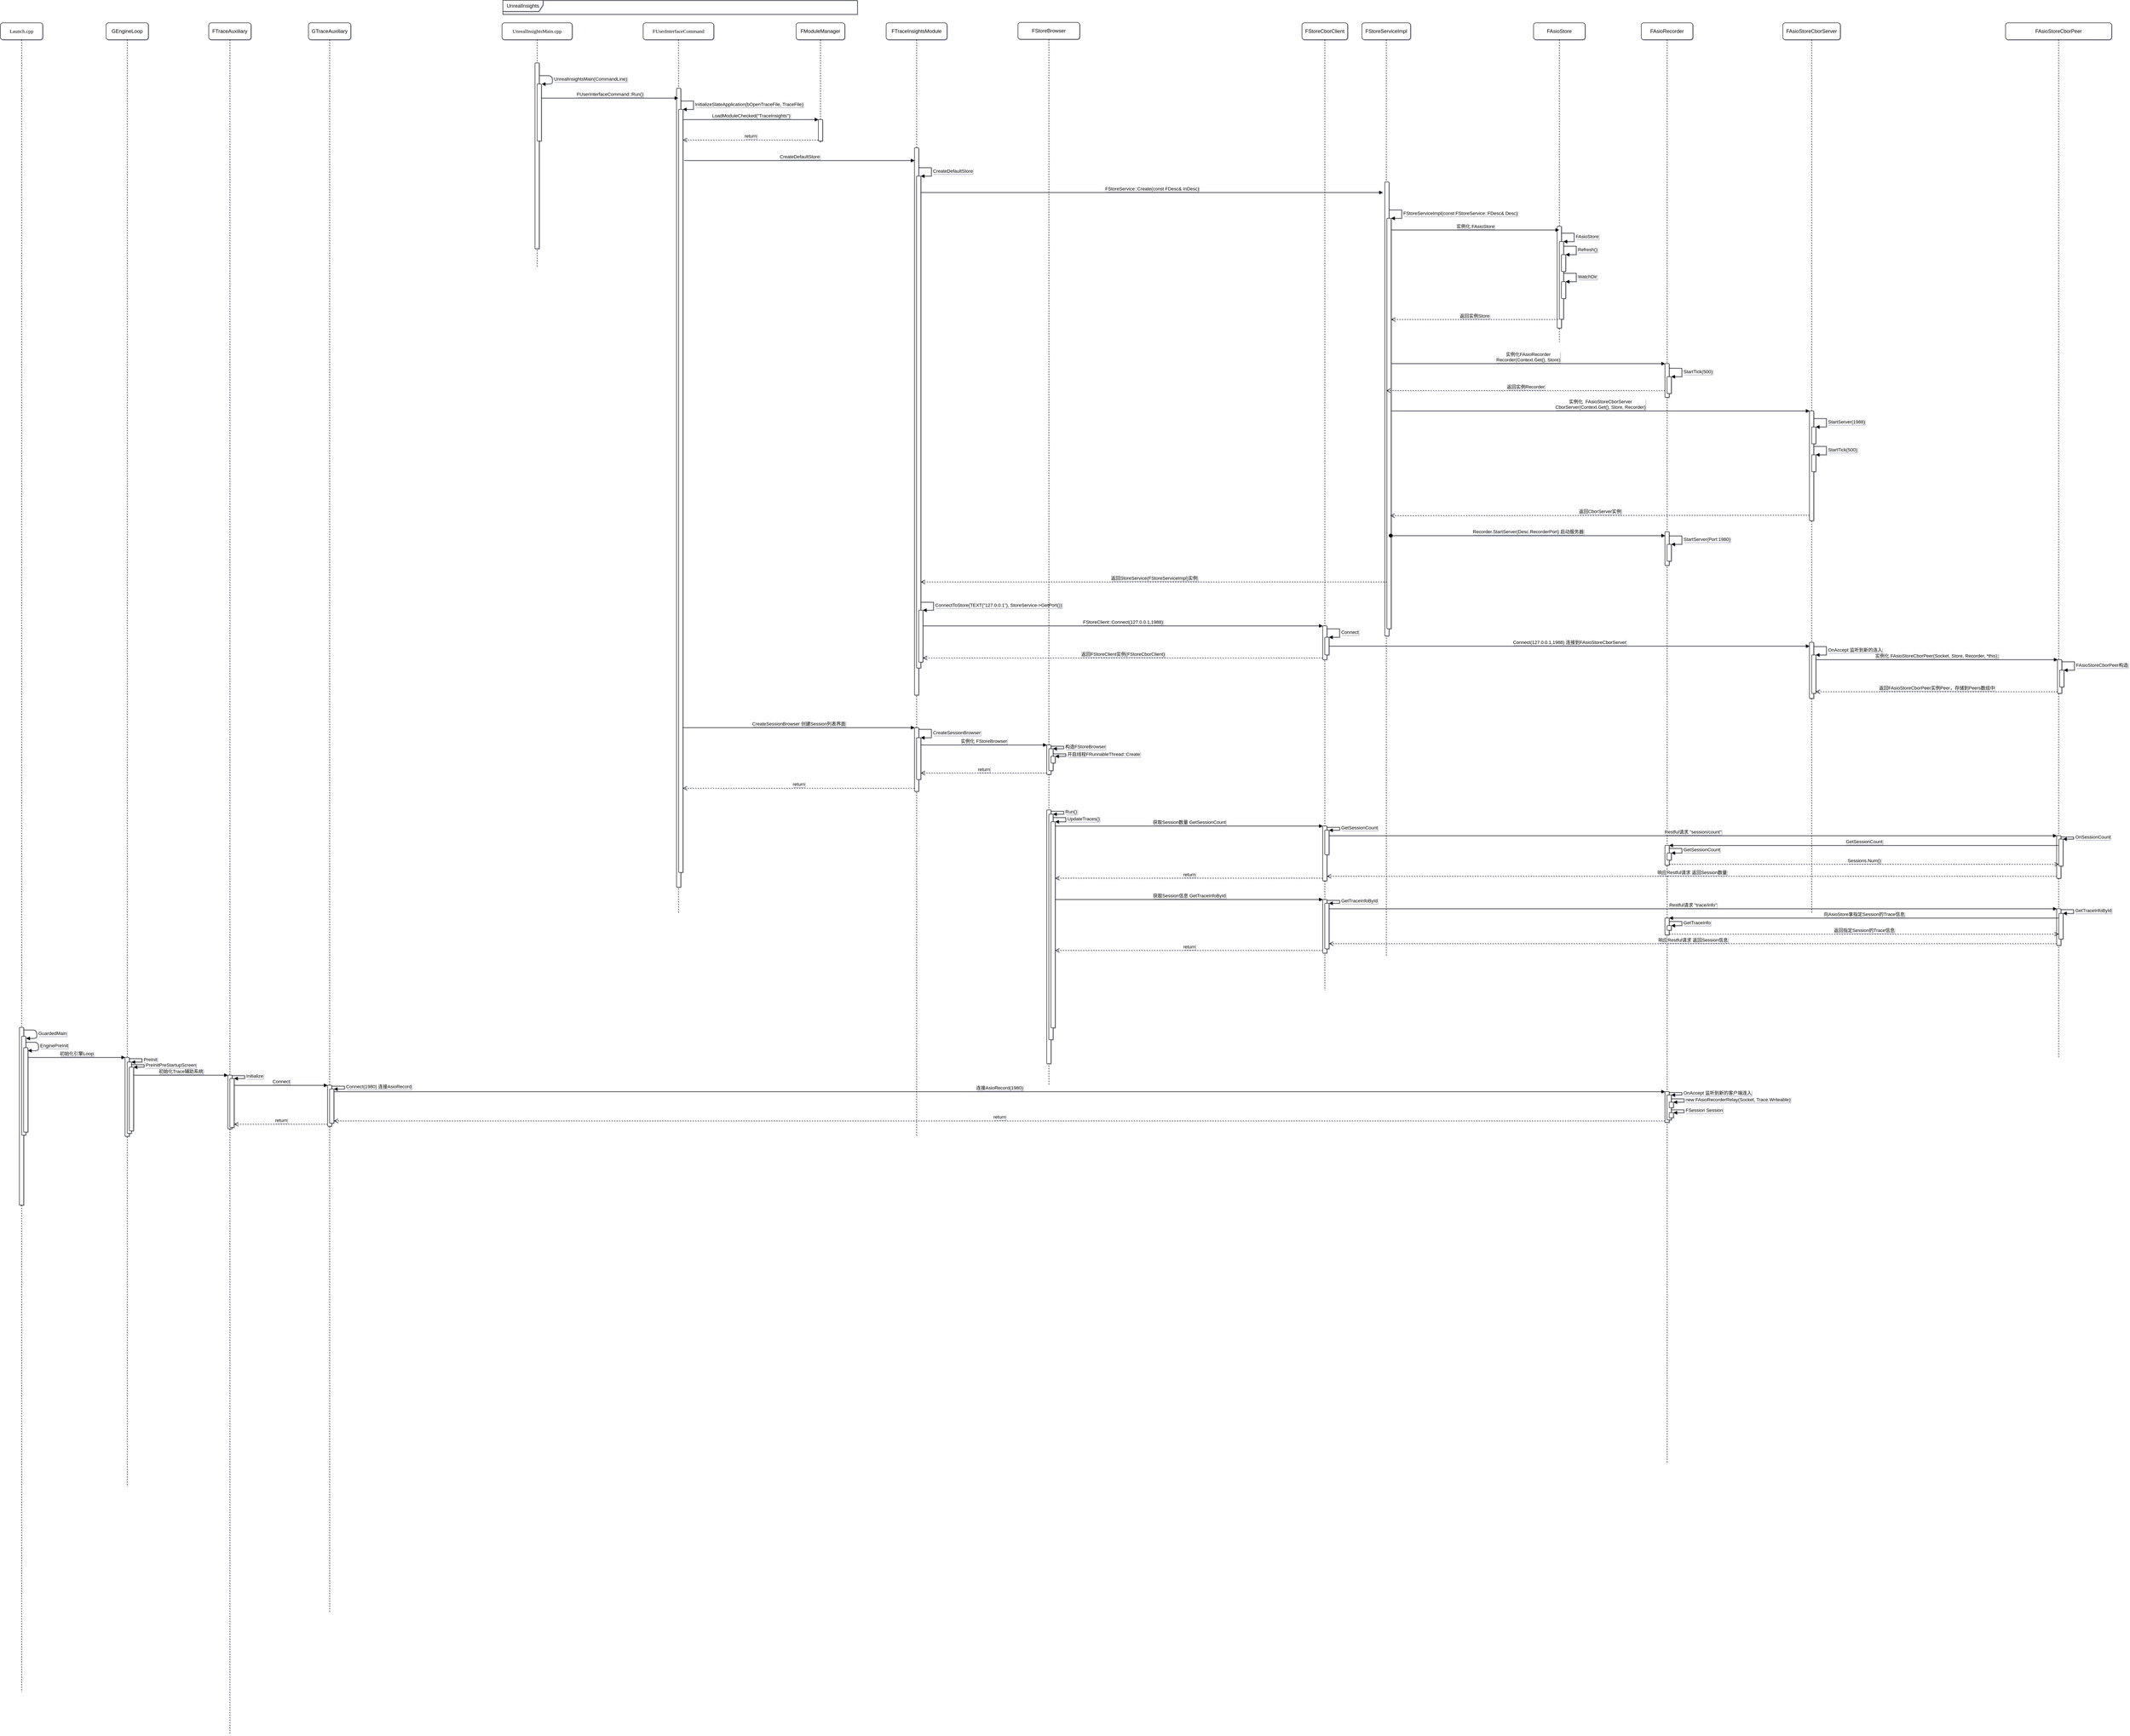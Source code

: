 <mxfile version="14.6.13" type="device"><diagram name="Page-1" id="13e1069c-82ec-6db2-03f1-153e76fe0fe0"><mxGraphModel dx="6367" dy="3783" grid="0" gridSize="10" guides="1" tooltips="1" connect="1" arrows="1" fold="1" page="0" pageScale="1" pageWidth="1100" pageHeight="850" background="#FFFFFF" math="0" shadow="1"><root><mxCell id="0"/><mxCell id="1" parent="0"/><mxCell id="AoDnYQmJpQYlI27t1Mp_-46" value="UnrealInsights" style="shape=umlFrame;whiteSpace=wrap;html=1;rounded=1;width=95;height=26;" parent="1" vertex="1"><mxGeometry x="1060" y="-476" width="839" height="33" as="geometry"/></mxCell><mxCell id="7baba1c4bc27f4b0-8" value="Launch.cpp" style="shape=umlLifeline;perimeter=lifelinePerimeter;whiteSpace=wrap;html=1;container=1;collapsible=0;recursiveResize=0;outlineConnect=0;shadow=0;comic=0;labelBackgroundColor=none;strokeWidth=1;fontFamily=Verdana;fontSize=12;align=center;rounded=1;" parent="1" vertex="1"><mxGeometry x="-129" y="-423" width="100" height="3953" as="geometry"/></mxCell><mxCell id="7baba1c4bc27f4b0-9" value="" style="html=1;points=[];perimeter=orthogonalPerimeter;shadow=0;comic=0;labelBackgroundColor=none;strokeWidth=1;fontFamily=Verdana;fontSize=12;align=center;rounded=1;" parent="7baba1c4bc27f4b0-8" vertex="1"><mxGeometry x="45" y="2379" width="10" height="421" as="geometry"/></mxCell><mxCell id="AoDnYQmJpQYlI27t1Mp_-5" value="" style="html=1;points=[];perimeter=orthogonalPerimeter;rounded=1;" parent="7baba1c4bc27f4b0-8" vertex="1"><mxGeometry x="50" y="2400" width="10" height="234" as="geometry"/></mxCell><mxCell id="AoDnYQmJpQYlI27t1Mp_-6" value="GuardedMain" style="edgeStyle=orthogonalEdgeStyle;html=1;align=left;spacingLeft=2;endArrow=block;entryX=1;entryY=0;" parent="7baba1c4bc27f4b0-8" edge="1"><mxGeometry relative="1" as="geometry"><mxPoint x="56" y="2385" as="sourcePoint"/><Array as="points"><mxPoint x="86" y="2385"/></Array><mxPoint x="61" y="2405" as="targetPoint"/></mxGeometry></mxCell><mxCell id="AoDnYQmJpQYlI27t1Mp_-16" value="EnginePreInit" style="edgeStyle=orthogonalEdgeStyle;html=1;align=left;spacingLeft=2;endArrow=block;entryX=1;entryY=0;" parent="7baba1c4bc27f4b0-8" edge="1"><mxGeometry relative="1" as="geometry"><mxPoint x="60" y="2414" as="sourcePoint"/><Array as="points"><mxPoint x="90" y="2414"/></Array><mxPoint x="65" y="2434" as="targetPoint"/></mxGeometry></mxCell><mxCell id="AoDnYQmJpQYlI27t1Mp_-17" value="" style="html=1;points=[];perimeter=orthogonalPerimeter;rounded=1;" parent="7baba1c4bc27f4b0-8" vertex="1"><mxGeometry x="55" y="2427" width="10" height="200" as="geometry"/></mxCell><mxCell id="AoDnYQmJpQYlI27t1Mp_-29" value="FUserInterfaceCommand" style="shape=umlLifeline;perimeter=lifelinePerimeter;whiteSpace=wrap;html=1;container=1;collapsible=0;recursiveResize=0;outlineConnect=0;shadow=0;comic=0;labelBackgroundColor=none;strokeWidth=1;fontFamily=Verdana;fontSize=12;align=center;rounded=1;" parent="1" vertex="1"><mxGeometry x="1392" y="-423" width="167" height="2110" as="geometry"/></mxCell><mxCell id="AoDnYQmJpQYlI27t1Mp_-30" value="" style="html=1;points=[];perimeter=orthogonalPerimeter;shadow=0;comic=0;labelBackgroundColor=none;strokeWidth=1;fontFamily=Verdana;fontSize=12;align=center;rounded=1;" parent="AoDnYQmJpQYlI27t1Mp_-29" vertex="1"><mxGeometry x="79" y="155" width="10" height="1892" as="geometry"/></mxCell><mxCell id="AoDnYQmJpQYlI27t1Mp_-56" value="" style="html=1;points=[];perimeter=orthogonalPerimeter;rounded=1;" parent="AoDnYQmJpQYlI27t1Mp_-29" vertex="1"><mxGeometry x="84" y="205" width="10" height="1807" as="geometry"/></mxCell><mxCell id="AoDnYQmJpQYlI27t1Mp_-57" value="InitializeSlateApplication(bOpenTraceFile, TraceFile)" style="edgeStyle=orthogonalEdgeStyle;html=1;align=left;spacingLeft=2;endArrow=block;rounded=0;entryX=1;entryY=0;" parent="AoDnYQmJpQYlI27t1Mp_-29" target="AoDnYQmJpQYlI27t1Mp_-56" edge="1"><mxGeometry relative="1" as="geometry"><mxPoint x="89" y="185" as="sourcePoint"/><Array as="points"><mxPoint x="119" y="185"/></Array></mxGeometry></mxCell><mxCell id="AoDnYQmJpQYlI27t1Mp_-36" value="UnrealInsightsMain.cpp" style="shape=umlLifeline;perimeter=lifelinePerimeter;whiteSpace=wrap;html=1;container=1;collapsible=0;recursiveResize=0;outlineConnect=0;shadow=0;comic=0;labelBackgroundColor=none;strokeWidth=1;fontFamily=Verdana;fontSize=12;align=center;rounded=1;" parent="1" vertex="1"><mxGeometry x="1058" y="-423" width="166" height="580" as="geometry"/></mxCell><mxCell id="AoDnYQmJpQYlI27t1Mp_-37" value="" style="html=1;points=[];perimeter=orthogonalPerimeter;shadow=0;comic=0;labelBackgroundColor=none;strokeWidth=1;fontFamily=Verdana;fontSize=12;align=center;rounded=1;" parent="AoDnYQmJpQYlI27t1Mp_-36" vertex="1"><mxGeometry x="78" y="95" width="10" height="440" as="geometry"/></mxCell><mxCell id="AoDnYQmJpQYlI27t1Mp_-38" value="" style="html=1;points=[];perimeter=orthogonalPerimeter;rounded=1;" parent="AoDnYQmJpQYlI27t1Mp_-36" vertex="1"><mxGeometry x="83" y="145" width="10" height="135" as="geometry"/></mxCell><mxCell id="AoDnYQmJpQYlI27t1Mp_-39" value="UnrealInsightsMain(CommandLine)" style="edgeStyle=orthogonalEdgeStyle;html=1;align=left;spacingLeft=2;endArrow=block;entryX=1;entryY=0;" parent="AoDnYQmJpQYlI27t1Mp_-36" edge="1"><mxGeometry relative="1" as="geometry"><mxPoint x="89" y="125" as="sourcePoint"/><Array as="points"><mxPoint x="119" y="125"/></Array><mxPoint x="94" y="145" as="targetPoint"/></mxGeometry></mxCell><mxCell id="AoDnYQmJpQYlI27t1Mp_-47" value="FUserInterfaceCommand::Run()" style="html=1;verticalAlign=bottom;endArrow=block;exitX=0.933;exitY=0.246;exitDx=0;exitDy=0;exitPerimeter=0;" parent="1" source="AoDnYQmJpQYlI27t1Mp_-38" target="AoDnYQmJpQYlI27t1Mp_-29" edge="1"><mxGeometry width="80" relative="1" as="geometry"><mxPoint x="1165" y="-244" as="sourcePoint"/><mxPoint x="1421" y="-228" as="targetPoint"/></mxGeometry></mxCell><mxCell id="AoDnYQmJpQYlI27t1Mp_-50" value="FModuleManager" style="shape=umlLifeline;perimeter=lifelinePerimeter;whiteSpace=wrap;html=1;container=1;collapsible=0;recursiveResize=0;outlineConnect=0;rounded=1;" parent="1" vertex="1"><mxGeometry x="1754" y="-423" width="115" height="286" as="geometry"/></mxCell><mxCell id="AoDnYQmJpQYlI27t1Mp_-53" value="" style="html=1;points=[];perimeter=orthogonalPerimeter;rounded=1;" parent="AoDnYQmJpQYlI27t1Mp_-50" vertex="1"><mxGeometry x="52.5" y="229" width="10" height="51" as="geometry"/></mxCell><mxCell id="AoDnYQmJpQYlI27t1Mp_-54" value="LoadModuleChecked(&quot;TraceInsights&quot;)" style="html=1;verticalAlign=bottom;endArrow=block;entryX=0;entryY=0;" parent="1" target="AoDnYQmJpQYlI27t1Mp_-53" edge="1"><mxGeometry relative="1" as="geometry"><mxPoint x="1486" y="-194" as="sourcePoint"/></mxGeometry></mxCell><mxCell id="AoDnYQmJpQYlI27t1Mp_-55" value="return" style="html=1;verticalAlign=bottom;endArrow=open;dashed=1;endSize=8;exitX=0;exitY=0.95;" parent="1" source="AoDnYQmJpQYlI27t1Mp_-53" target="AoDnYQmJpQYlI27t1Mp_-56" edge="1"><mxGeometry relative="1" as="geometry"><mxPoint x="1565" y="-123" as="targetPoint"/></mxGeometry></mxCell><mxCell id="AoDnYQmJpQYlI27t1Mp_-58" value="FTraceInsightsModule" style="shape=umlLifeline;perimeter=lifelinePerimeter;whiteSpace=wrap;html=1;container=1;collapsible=0;recursiveResize=0;outlineConnect=0;rounded=1;" parent="1" vertex="1"><mxGeometry x="1967" y="-423" width="144" height="2637" as="geometry"/></mxCell><mxCell id="AoDnYQmJpQYlI27t1Mp_-59" value="" style="html=1;points=[];perimeter=orthogonalPerimeter;rounded=1;" parent="AoDnYQmJpQYlI27t1Mp_-58" vertex="1"><mxGeometry x="67" y="296" width="10" height="1296" as="geometry"/></mxCell><mxCell id="AoDnYQmJpQYlI27t1Mp_-61" value="" style="html=1;points=[];perimeter=orthogonalPerimeter;rounded=1;" parent="AoDnYQmJpQYlI27t1Mp_-58" vertex="1"><mxGeometry x="72" y="363" width="10" height="1165" as="geometry"/></mxCell><mxCell id="AoDnYQmJpQYlI27t1Mp_-62" value="CreateDefaultStore" style="edgeStyle=orthogonalEdgeStyle;html=1;align=left;spacingLeft=2;endArrow=block;rounded=0;entryX=1;entryY=0;" parent="AoDnYQmJpQYlI27t1Mp_-58" target="AoDnYQmJpQYlI27t1Mp_-61" edge="1"><mxGeometry relative="1" as="geometry"><mxPoint x="77" y="343" as="sourcePoint"/><Array as="points"><mxPoint x="107" y="343"/></Array></mxGeometry></mxCell><mxCell id="AoDnYQmJpQYlI27t1Mp_-101" value="" style="html=1;points=[];perimeter=orthogonalPerimeter;rounded=1;" parent="AoDnYQmJpQYlI27t1Mp_-58" vertex="1"><mxGeometry x="77" y="1391" width="10" height="123" as="geometry"/></mxCell><mxCell id="AoDnYQmJpQYlI27t1Mp_-102" value="ConnectToStore(TEXT(&quot;127.0.0.1&quot;), StoreService-&amp;gt;GetPort())" style="edgeStyle=orthogonalEdgeStyle;html=1;align=left;spacingLeft=2;endArrow=block;rounded=0;entryX=1;entryY=0;" parent="AoDnYQmJpQYlI27t1Mp_-58" target="AoDnYQmJpQYlI27t1Mp_-101" edge="1"><mxGeometry relative="1" as="geometry"><mxPoint x="82" y="1372" as="sourcePoint"/><Array as="points"><mxPoint x="112" y="1372"/></Array></mxGeometry></mxCell><mxCell id="AoDnYQmJpQYlI27t1Mp_-121" value="" style="html=1;points=[];perimeter=orthogonalPerimeter;rounded=1;" parent="AoDnYQmJpQYlI27t1Mp_-58" vertex="1"><mxGeometry x="67" y="1669" width="10" height="151" as="geometry"/></mxCell><mxCell id="AoDnYQmJpQYlI27t1Mp_-126" value="" style="html=1;points=[];perimeter=orthogonalPerimeter;rounded=1;" parent="AoDnYQmJpQYlI27t1Mp_-58" vertex="1"><mxGeometry x="72" y="1693" width="10" height="99" as="geometry"/></mxCell><mxCell id="AoDnYQmJpQYlI27t1Mp_-127" value="CreateSessionBrowser" style="edgeStyle=orthogonalEdgeStyle;html=1;align=left;spacingLeft=2;endArrow=block;rounded=0;entryX=1;entryY=0;" parent="AoDnYQmJpQYlI27t1Mp_-58" target="AoDnYQmJpQYlI27t1Mp_-126" edge="1"><mxGeometry relative="1" as="geometry"><mxPoint x="77" y="1673" as="sourcePoint"/><Array as="points"><mxPoint x="107" y="1673"/></Array></mxGeometry></mxCell><mxCell id="AoDnYQmJpQYlI27t1Mp_-60" value="CreateDefaultStore" style="html=1;verticalAlign=bottom;endArrow=block;" parent="1" target="AoDnYQmJpQYlI27t1Mp_-59" edge="1"><mxGeometry width="80" relative="1" as="geometry"><mxPoint x="1489" y="-97" as="sourcePoint"/><mxPoint x="2023" y="-96" as="targetPoint"/></mxGeometry></mxCell><mxCell id="AoDnYQmJpQYlI27t1Mp_-63" value="FStoreServiceImpl" style="shape=umlLifeline;perimeter=lifelinePerimeter;whiteSpace=wrap;html=1;container=1;collapsible=0;recursiveResize=0;outlineConnect=0;rounded=1;" parent="1" vertex="1"><mxGeometry x="3093" y="-423" width="115" height="2209" as="geometry"/></mxCell><mxCell id="AoDnYQmJpQYlI27t1Mp_-64" value="" style="html=1;points=[];perimeter=orthogonalPerimeter;rounded=1;" parent="AoDnYQmJpQYlI27t1Mp_-63" vertex="1"><mxGeometry x="54" y="377" width="10" height="1075" as="geometry"/></mxCell><mxCell id="AoDnYQmJpQYlI27t1Mp_-65" value="" style="html=1;points=[];perimeter=orthogonalPerimeter;rounded=1;" parent="AoDnYQmJpQYlI27t1Mp_-63" vertex="1"><mxGeometry x="59" y="463" width="10" height="972" as="geometry"/></mxCell><mxCell id="AoDnYQmJpQYlI27t1Mp_-66" value="FStoreServiceImpl(const FStoreService::FDesc&amp;amp; Desc)" style="edgeStyle=orthogonalEdgeStyle;html=1;align=left;spacingLeft=2;endArrow=block;rounded=0;entryX=1;entryY=0;" parent="AoDnYQmJpQYlI27t1Mp_-63" target="AoDnYQmJpQYlI27t1Mp_-65" edge="1"><mxGeometry relative="1" as="geometry"><mxPoint x="64" y="443" as="sourcePoint"/><Array as="points"><mxPoint x="94" y="443"/></Array></mxGeometry></mxCell><mxCell id="AoDnYQmJpQYlI27t1Mp_-67" value="FAsioStore" style="shape=umlLifeline;perimeter=lifelinePerimeter;whiteSpace=wrap;html=1;container=1;collapsible=0;recursiveResize=0;outlineConnect=0;rounded=1;" parent="1" vertex="1"><mxGeometry x="3499" y="-423" width="122" height="756" as="geometry"/></mxCell><mxCell id="AoDnYQmJpQYlI27t1Mp_-71" value="" style="html=1;points=[];perimeter=orthogonalPerimeter;rounded=1;" parent="AoDnYQmJpQYlI27t1Mp_-67" vertex="1"><mxGeometry x="56" y="482" width="10" height="241" as="geometry"/></mxCell><mxCell id="AoDnYQmJpQYlI27t1Mp_-73" value="" style="html=1;points=[];perimeter=orthogonalPerimeter;rounded=1;" parent="AoDnYQmJpQYlI27t1Mp_-67" vertex="1"><mxGeometry x="61" y="518" width="10" height="184" as="geometry"/></mxCell><mxCell id="AoDnYQmJpQYlI27t1Mp_-74" value="FAsioStore" style="edgeStyle=orthogonalEdgeStyle;html=1;align=left;spacingLeft=2;endArrow=block;rounded=0;entryX=1;entryY=0;" parent="AoDnYQmJpQYlI27t1Mp_-67" target="AoDnYQmJpQYlI27t1Mp_-73" edge="1"><mxGeometry relative="1" as="geometry"><mxPoint x="66" y="498" as="sourcePoint"/><Array as="points"><mxPoint x="96" y="498"/></Array></mxGeometry></mxCell><mxCell id="AoDnYQmJpQYlI27t1Mp_-75" value="" style="html=1;points=[];perimeter=orthogonalPerimeter;rounded=1;" parent="AoDnYQmJpQYlI27t1Mp_-67" vertex="1"><mxGeometry x="66" y="613" width="10" height="40" as="geometry"/></mxCell><mxCell id="AoDnYQmJpQYlI27t1Mp_-76" value="WatchDir" style="edgeStyle=orthogonalEdgeStyle;html=1;align=left;spacingLeft=2;endArrow=block;rounded=0;entryX=1;entryY=0;" parent="AoDnYQmJpQYlI27t1Mp_-67" target="AoDnYQmJpQYlI27t1Mp_-75" edge="1"><mxGeometry relative="1" as="geometry"><mxPoint x="71" y="593" as="sourcePoint"/><Array as="points"><mxPoint x="101" y="593"/></Array></mxGeometry></mxCell><mxCell id="AoDnYQmJpQYlI27t1Mp_-77" value="" style="html=1;points=[];perimeter=orthogonalPerimeter;rounded=1;" parent="AoDnYQmJpQYlI27t1Mp_-67" vertex="1"><mxGeometry x="66" y="549" width="10" height="40" as="geometry"/></mxCell><mxCell id="AoDnYQmJpQYlI27t1Mp_-78" value="Refresh()" style="edgeStyle=orthogonalEdgeStyle;html=1;align=left;spacingLeft=2;endArrow=block;rounded=0;entryX=1;entryY=0;" parent="AoDnYQmJpQYlI27t1Mp_-67" target="AoDnYQmJpQYlI27t1Mp_-77" edge="1"><mxGeometry relative="1" as="geometry"><mxPoint x="71" y="529" as="sourcePoint"/><Array as="points"><mxPoint x="101" y="529"/></Array></mxGeometry></mxCell><mxCell id="AoDnYQmJpQYlI27t1Mp_-68" value="FStoreService::Create(const FDesc&amp;amp; InDesc)" style="html=1;verticalAlign=bottom;endArrow=block;entryX=-0.471;entryY=0.023;entryDx=0;entryDy=0;entryPerimeter=0;movable=0;resizable=0;rotatable=0;deletable=0;editable=0;connectable=0;" parent="1" source="AoDnYQmJpQYlI27t1Mp_-61" target="AoDnYQmJpQYlI27t1Mp_-64" edge="1"><mxGeometry width="80" relative="1" as="geometry"><mxPoint x="2088" y="-17" as="sourcePoint"/><mxPoint x="2345" y="-11" as="targetPoint"/></mxGeometry></mxCell><mxCell id="AoDnYQmJpQYlI27t1Mp_-69" value="FAsioRecorder" style="shape=umlLifeline;perimeter=lifelinePerimeter;whiteSpace=wrap;html=1;container=1;collapsible=0;recursiveResize=0;outlineConnect=0;rounded=1;" parent="1" vertex="1"><mxGeometry x="3754" y="-423" width="122" height="3411" as="geometry"/></mxCell><mxCell id="AoDnYQmJpQYlI27t1Mp_-82" value="" style="html=1;points=[];perimeter=orthogonalPerimeter;rounded=1;" parent="AoDnYQmJpQYlI27t1Mp_-69" vertex="1"><mxGeometry x="56" y="807" width="10" height="80" as="geometry"/></mxCell><mxCell id="AoDnYQmJpQYlI27t1Mp_-85" value="" style="html=1;points=[];perimeter=orthogonalPerimeter;rounded=1;" parent="AoDnYQmJpQYlI27t1Mp_-69" vertex="1"><mxGeometry x="61" y="838" width="10" height="40" as="geometry"/></mxCell><mxCell id="AoDnYQmJpQYlI27t1Mp_-86" value="StartTick(500)" style="edgeStyle=orthogonalEdgeStyle;html=1;align=left;spacingLeft=2;endArrow=block;rounded=0;entryX=1;entryY=0;" parent="AoDnYQmJpQYlI27t1Mp_-69" target="AoDnYQmJpQYlI27t1Mp_-85" edge="1"><mxGeometry relative="1" as="geometry"><mxPoint x="66" y="818" as="sourcePoint"/><Array as="points"><mxPoint x="96" y="818"/></Array></mxGeometry></mxCell><mxCell id="AoDnYQmJpQYlI27t1Mp_-96" value="" style="html=1;points=[];perimeter=orthogonalPerimeter;rounded=1;" parent="AoDnYQmJpQYlI27t1Mp_-69" vertex="1"><mxGeometry x="56" y="1205" width="10" height="80" as="geometry"/></mxCell><mxCell id="AoDnYQmJpQYlI27t1Mp_-98" value="" style="html=1;points=[];perimeter=orthogonalPerimeter;rounded=1;" parent="AoDnYQmJpQYlI27t1Mp_-69" vertex="1"><mxGeometry x="61" y="1235" width="10" height="40" as="geometry"/></mxCell><mxCell id="AoDnYQmJpQYlI27t1Mp_-99" value="StartServer(Port:1980)" style="edgeStyle=orthogonalEdgeStyle;html=1;align=left;spacingLeft=2;endArrow=block;rounded=0;entryX=1;entryY=0;" parent="AoDnYQmJpQYlI27t1Mp_-69" target="AoDnYQmJpQYlI27t1Mp_-98" edge="1"><mxGeometry relative="1" as="geometry"><mxPoint x="66" y="1215" as="sourcePoint"/><Array as="points"><mxPoint x="96" y="1215"/></Array></mxGeometry></mxCell><mxCell id="AoDnYQmJpQYlI27t1Mp_-154" value="" style="html=1;points=[];perimeter=orthogonalPerimeter;rounded=1;" parent="AoDnYQmJpQYlI27t1Mp_-69" vertex="1"><mxGeometry x="56" y="1948" width="10" height="47" as="geometry"/></mxCell><mxCell id="AoDnYQmJpQYlI27t1Mp_-157" value="" style="html=1;points=[];perimeter=orthogonalPerimeter;rounded=1;" parent="AoDnYQmJpQYlI27t1Mp_-69" vertex="1"><mxGeometry x="61" y="1966" width="10" height="17" as="geometry"/></mxCell><mxCell id="AoDnYQmJpQYlI27t1Mp_-158" value="GetSessionCount" style="edgeStyle=orthogonalEdgeStyle;html=1;align=left;spacingLeft=2;endArrow=block;rounded=0;entryX=1;entryY=0;" parent="AoDnYQmJpQYlI27t1Mp_-69" target="AoDnYQmJpQYlI27t1Mp_-157" edge="1"><mxGeometry relative="1" as="geometry"><mxPoint x="66" y="1955" as="sourcePoint"/><Array as="points"><mxPoint x="96" y="1955"/></Array></mxGeometry></mxCell><mxCell id="AoDnYQmJpQYlI27t1Mp_-167" value="" style="html=1;points=[];perimeter=orthogonalPerimeter;rounded=1;" parent="AoDnYQmJpQYlI27t1Mp_-69" vertex="1"><mxGeometry x="56" y="2120" width="10" height="40" as="geometry"/></mxCell><mxCell id="AoDnYQmJpQYlI27t1Mp_-170" value="" style="html=1;points=[];perimeter=orthogonalPerimeter;rounded=1;" parent="AoDnYQmJpQYlI27t1Mp_-69" vertex="1"><mxGeometry x="61" y="2138" width="10" height="11" as="geometry"/></mxCell><mxCell id="AoDnYQmJpQYlI27t1Mp_-171" value="GetTraceInfo" style="edgeStyle=orthogonalEdgeStyle;html=1;align=left;spacingLeft=2;endArrow=block;rounded=0;entryX=1;entryY=0;" parent="AoDnYQmJpQYlI27t1Mp_-69" target="AoDnYQmJpQYlI27t1Mp_-170" edge="1"><mxGeometry relative="1" as="geometry"><mxPoint x="66" y="2128" as="sourcePoint"/><Array as="points"><mxPoint x="96" y="2128"/></Array></mxGeometry></mxCell><mxCell id="dmL9JDVOnLpXmdo2ofIr-4" value="" style="html=1;points=[];perimeter=orthogonalPerimeter;" vertex="1" parent="AoDnYQmJpQYlI27t1Mp_-69"><mxGeometry x="56" y="2531" width="10" height="73" as="geometry"/></mxCell><mxCell id="dmL9JDVOnLpXmdo2ofIr-7" value="" style="html=1;points=[];perimeter=orthogonalPerimeter;" vertex="1" parent="AoDnYQmJpQYlI27t1Mp_-69"><mxGeometry x="61" y="2539" width="10" height="59" as="geometry"/></mxCell><mxCell id="dmL9JDVOnLpXmdo2ofIr-8" value="OnAccept 监听到新的客户端连入" style="edgeStyle=orthogonalEdgeStyle;html=1;align=left;spacingLeft=2;endArrow=block;rounded=0;entryX=1;entryY=0;" edge="1" target="dmL9JDVOnLpXmdo2ofIr-7" parent="AoDnYQmJpQYlI27t1Mp_-69"><mxGeometry relative="1" as="geometry"><mxPoint x="66" y="2533" as="sourcePoint"/><Array as="points"><mxPoint x="96" y="2533"/></Array></mxGeometry></mxCell><mxCell id="dmL9JDVOnLpXmdo2ofIr-9" value="" style="html=1;points=[];perimeter=orthogonalPerimeter;" vertex="1" parent="AoDnYQmJpQYlI27t1Mp_-69"><mxGeometry x="66" y="2556" width="10" height="13" as="geometry"/></mxCell><mxCell id="dmL9JDVOnLpXmdo2ofIr-10" value="new FAsioRecorderRelay(Socket, Trace.Writeable)" style="edgeStyle=orthogonalEdgeStyle;html=1;align=left;spacingLeft=2;endArrow=block;rounded=0;entryX=1;entryY=0;" edge="1" target="dmL9JDVOnLpXmdo2ofIr-9" parent="AoDnYQmJpQYlI27t1Mp_-69"><mxGeometry relative="1" as="geometry"><mxPoint x="71" y="2548" as="sourcePoint"/><Array as="points"><mxPoint x="101" y="2548"/></Array></mxGeometry></mxCell><mxCell id="dmL9JDVOnLpXmdo2ofIr-11" value="" style="html=1;points=[];perimeter=orthogonalPerimeter;" vertex="1" parent="AoDnYQmJpQYlI27t1Mp_-69"><mxGeometry x="66" y="2581" width="10" height="12" as="geometry"/></mxCell><mxCell id="dmL9JDVOnLpXmdo2ofIr-12" value="FSession Session" style="edgeStyle=orthogonalEdgeStyle;html=1;align=left;spacingLeft=2;endArrow=block;rounded=0;entryX=1;entryY=0;" edge="1" target="dmL9JDVOnLpXmdo2ofIr-11" parent="AoDnYQmJpQYlI27t1Mp_-69"><mxGeometry relative="1" as="geometry"><mxPoint x="71" y="2574" as="sourcePoint"/><Array as="points"><mxPoint x="101" y="2574"/></Array></mxGeometry></mxCell><mxCell id="AoDnYQmJpQYlI27t1Mp_-70" value="FAsioStoreCborServer" style="shape=umlLifeline;perimeter=lifelinePerimeter;whiteSpace=wrap;html=1;container=1;collapsible=0;recursiveResize=0;outlineConnect=0;rounded=1;" parent="1" vertex="1"><mxGeometry x="4089" y="-423" width="136" height="2107" as="geometry"/></mxCell><mxCell id="AoDnYQmJpQYlI27t1Mp_-88" value="" style="html=1;points=[];perimeter=orthogonalPerimeter;rounded=1;" parent="AoDnYQmJpQYlI27t1Mp_-70" vertex="1"><mxGeometry x="63" y="919" width="10" height="260" as="geometry"/></mxCell><mxCell id="AoDnYQmJpQYlI27t1Mp_-92" value="" style="html=1;points=[];perimeter=orthogonalPerimeter;rounded=1;" parent="AoDnYQmJpQYlI27t1Mp_-70" vertex="1"><mxGeometry x="68" y="957" width="10" height="40" as="geometry"/></mxCell><mxCell id="AoDnYQmJpQYlI27t1Mp_-93" value="StartServer(1988)" style="edgeStyle=orthogonalEdgeStyle;html=1;align=left;spacingLeft=2;endArrow=block;rounded=0;entryX=1;entryY=0;" parent="AoDnYQmJpQYlI27t1Mp_-70" target="AoDnYQmJpQYlI27t1Mp_-92" edge="1"><mxGeometry relative="1" as="geometry"><mxPoint x="73" y="937" as="sourcePoint"/><Array as="points"><mxPoint x="103" y="937"/></Array></mxGeometry></mxCell><mxCell id="AoDnYQmJpQYlI27t1Mp_-94" value="" style="html=1;points=[];perimeter=orthogonalPerimeter;rounded=1;" parent="AoDnYQmJpQYlI27t1Mp_-70" vertex="1"><mxGeometry x="68" y="1023" width="10" height="40" as="geometry"/></mxCell><mxCell id="AoDnYQmJpQYlI27t1Mp_-95" value="StartTick(500)" style="edgeStyle=orthogonalEdgeStyle;html=1;align=left;spacingLeft=2;endArrow=block;rounded=0;entryX=1;entryY=0;" parent="AoDnYQmJpQYlI27t1Mp_-70" target="AoDnYQmJpQYlI27t1Mp_-94" edge="1"><mxGeometry relative="1" as="geometry"><mxPoint x="73" y="1003" as="sourcePoint"/><Array as="points"><mxPoint x="103" y="1003"/></Array></mxGeometry></mxCell><mxCell id="AoDnYQmJpQYlI27t1Mp_-110" value="" style="html=1;points=[];perimeter=orthogonalPerimeter;rounded=1;" parent="AoDnYQmJpQYlI27t1Mp_-70" vertex="1"><mxGeometry x="63" y="1467" width="10" height="133" as="geometry"/></mxCell><mxCell id="AoDnYQmJpQYlI27t1Mp_-111" value="" style="html=1;points=[];perimeter=orthogonalPerimeter;rounded=1;" parent="AoDnYQmJpQYlI27t1Mp_-70" vertex="1"><mxGeometry x="68" y="1497" width="10" height="91" as="geometry"/></mxCell><mxCell id="AoDnYQmJpQYlI27t1Mp_-112" value="OnAccept 监听到新的连入" style="edgeStyle=orthogonalEdgeStyle;html=1;align=left;spacingLeft=2;endArrow=block;rounded=0;entryX=1;entryY=0;" parent="AoDnYQmJpQYlI27t1Mp_-70" target="AoDnYQmJpQYlI27t1Mp_-111" edge="1"><mxGeometry relative="1" as="geometry"><mxPoint x="73" y="1477" as="sourcePoint"/><Array as="points"><mxPoint x="103" y="1477"/></Array></mxGeometry></mxCell><mxCell id="AoDnYQmJpQYlI27t1Mp_-72" value="实例化&amp;nbsp;FAsioStore" style="html=1;verticalAlign=bottom;endArrow=block;" parent="1" target="AoDnYQmJpQYlI27t1Mp_-67" edge="1"><mxGeometry width="80" relative="1" as="geometry"><mxPoint x="3162" y="67.5" as="sourcePoint"/><mxPoint x="3450" y="83" as="targetPoint"/></mxGeometry></mxCell><mxCell id="AoDnYQmJpQYlI27t1Mp_-79" value="返回实例Store" style="html=1;verticalAlign=bottom;endArrow=open;dashed=1;endSize=8;exitX=0.16;exitY=0.915;exitDx=0;exitDy=0;exitPerimeter=0;" parent="1" source="AoDnYQmJpQYlI27t1Mp_-71" target="AoDnYQmJpQYlI27t1Mp_-65" edge="1"><mxGeometry relative="1" as="geometry"><mxPoint x="3520" y="111" as="sourcePoint"/><mxPoint x="3233" y="301" as="targetPoint"/></mxGeometry></mxCell><mxCell id="AoDnYQmJpQYlI27t1Mp_-83" value="实例化FAsioRecorder&lt;br&gt;Recorder(Context.Get(), Store)" style="html=1;verticalAlign=bottom;endArrow=block;entryX=0;entryY=0;" parent="1" source="AoDnYQmJpQYlI27t1Mp_-65" target="AoDnYQmJpQYlI27t1Mp_-82" edge="1"><mxGeometry relative="1" as="geometry"><mxPoint x="3740" y="384" as="sourcePoint"/></mxGeometry></mxCell><mxCell id="AoDnYQmJpQYlI27t1Mp_-84" value="返回实例Recorder" style="html=1;verticalAlign=bottom;endArrow=open;dashed=1;endSize=8;exitX=0;exitY=0.95;" parent="1" target="AoDnYQmJpQYlI27t1Mp_-63" edge="1"><mxGeometry relative="1" as="geometry"><mxPoint x="3163" y="549.304" as="targetPoint"/><mxPoint x="3810" y="448" as="sourcePoint"/></mxGeometry></mxCell><mxCell id="AoDnYQmJpQYlI27t1Mp_-89" value="实例化&amp;nbsp;&amp;nbsp;FAsioStoreCborServer&lt;br&gt;CborServer(Context.Get(), Store, Recorder)" style="html=1;verticalAlign=bottom;endArrow=block;entryX=0;entryY=0;" parent="1" source="AoDnYQmJpQYlI27t1Mp_-65" target="AoDnYQmJpQYlI27t1Mp_-88" edge="1"><mxGeometry relative="1" as="geometry"><mxPoint x="3963" y="496" as="sourcePoint"/></mxGeometry></mxCell><mxCell id="AoDnYQmJpQYlI27t1Mp_-90" value="返回CborServer实例" style="html=1;verticalAlign=bottom;endArrow=open;dashed=1;endSize=8;exitX=0;exitY=0.95;" parent="1" source="AoDnYQmJpQYlI27t1Mp_-88" edge="1"><mxGeometry relative="1" as="geometry"><mxPoint x="3160" y="744" as="targetPoint"/></mxGeometry></mxCell><mxCell id="AoDnYQmJpQYlI27t1Mp_-97" value="Recorder.StartServer(Desc.RecorderPort) 启动服务器" style="html=1;verticalAlign=bottom;startArrow=oval;endArrow=block;startSize=8;exitX=0.912;exitY=0.773;exitDx=0;exitDy=0;exitPerimeter=0;" parent="1" source="AoDnYQmJpQYlI27t1Mp_-65" target="AoDnYQmJpQYlI27t1Mp_-96" edge="1"><mxGeometry relative="1" as="geometry"><mxPoint x="3188" y="792" as="sourcePoint"/></mxGeometry></mxCell><mxCell id="AoDnYQmJpQYlI27t1Mp_-100" value="返回StoreService(FStoreServiceImpl)实例" style="html=1;verticalAlign=bottom;endArrow=open;dashed=1;endSize=8;" parent="1" source="AoDnYQmJpQYlI27t1Mp_-65" edge="1"><mxGeometry relative="1" as="geometry"><mxPoint x="2405" y="901" as="sourcePoint"/><mxPoint x="2049" y="901" as="targetPoint"/></mxGeometry></mxCell><mxCell id="AoDnYQmJpQYlI27t1Mp_-103" value="FStoreCborClient" style="shape=umlLifeline;perimeter=lifelinePerimeter;whiteSpace=wrap;html=1;container=1;collapsible=0;recursiveResize=0;outlineConnect=0;rounded=1;" parent="1" vertex="1"><mxGeometry x="2951" y="-423" width="108" height="2291" as="geometry"/></mxCell><mxCell id="AoDnYQmJpQYlI27t1Mp_-104" value="" style="html=1;points=[];perimeter=orthogonalPerimeter;rounded=1;" parent="AoDnYQmJpQYlI27t1Mp_-103" vertex="1"><mxGeometry x="49" y="1428" width="10" height="80" as="geometry"/></mxCell><mxCell id="AoDnYQmJpQYlI27t1Mp_-107" value="" style="html=1;points=[];perimeter=orthogonalPerimeter;rounded=1;" parent="AoDnYQmJpQYlI27t1Mp_-103" vertex="1"><mxGeometry x="54" y="1455" width="10" height="42" as="geometry"/></mxCell><mxCell id="AoDnYQmJpQYlI27t1Mp_-108" value="Connect" style="edgeStyle=orthogonalEdgeStyle;html=1;align=left;spacingLeft=2;endArrow=block;rounded=0;entryX=1;entryY=0;" parent="AoDnYQmJpQYlI27t1Mp_-103" target="AoDnYQmJpQYlI27t1Mp_-107" edge="1"><mxGeometry relative="1" as="geometry"><mxPoint x="59" y="1435" as="sourcePoint"/><Array as="points"><mxPoint x="89" y="1435"/></Array></mxGeometry></mxCell><mxCell id="AoDnYQmJpQYlI27t1Mp_-142" value="" style="html=1;points=[];perimeter=orthogonalPerimeter;rounded=1;" parent="AoDnYQmJpQYlI27t1Mp_-103" vertex="1"><mxGeometry x="49" y="1902" width="10" height="130" as="geometry"/></mxCell><mxCell id="AoDnYQmJpQYlI27t1Mp_-145" value="" style="html=1;points=[];perimeter=orthogonalPerimeter;rounded=1;" parent="AoDnYQmJpQYlI27t1Mp_-103" vertex="1"><mxGeometry x="54" y="1912" width="10" height="58" as="geometry"/></mxCell><mxCell id="AoDnYQmJpQYlI27t1Mp_-146" value="GetSessionCount" style="edgeStyle=orthogonalEdgeStyle;html=1;align=left;spacingLeft=2;endArrow=block;rounded=0;entryX=1;entryY=0;" parent="AoDnYQmJpQYlI27t1Mp_-103" target="AoDnYQmJpQYlI27t1Mp_-145" edge="1"><mxGeometry relative="1" as="geometry"><mxPoint x="59" y="1905" as="sourcePoint"/><Array as="points"><mxPoint x="89" y="1905"/></Array></mxGeometry></mxCell><mxCell id="AoDnYQmJpQYlI27t1Mp_-159" value="" style="html=1;points=[];perimeter=orthogonalPerimeter;rounded=1;" parent="AoDnYQmJpQYlI27t1Mp_-103" vertex="1"><mxGeometry x="49" y="2076" width="10" height="127" as="geometry"/></mxCell><mxCell id="AoDnYQmJpQYlI27t1Mp_-162" value="" style="html=1;points=[];perimeter=orthogonalPerimeter;rounded=1;" parent="AoDnYQmJpQYlI27t1Mp_-103" vertex="1"><mxGeometry x="54" y="2085" width="10" height="108" as="geometry"/></mxCell><mxCell id="AoDnYQmJpQYlI27t1Mp_-163" value="GetTraceInfoById" style="edgeStyle=orthogonalEdgeStyle;html=1;align=left;spacingLeft=2;endArrow=block;rounded=0;entryX=1;entryY=0;" parent="AoDnYQmJpQYlI27t1Mp_-103" target="AoDnYQmJpQYlI27t1Mp_-162" edge="1"><mxGeometry relative="1" as="geometry"><mxPoint x="59" y="2078" as="sourcePoint"/><Array as="points"><mxPoint x="89" y="2078"/></Array></mxGeometry></mxCell><mxCell id="AoDnYQmJpQYlI27t1Mp_-105" value="FStoreClient::Connect(127.0.0.1,1988)" style="html=1;verticalAlign=bottom;endArrow=block;entryX=0;entryY=0;" parent="1" source="AoDnYQmJpQYlI27t1Mp_-101" target="AoDnYQmJpQYlI27t1Mp_-104" edge="1"><mxGeometry relative="1" as="geometry"><mxPoint x="2373" y="985" as="sourcePoint"/></mxGeometry></mxCell><mxCell id="AoDnYQmJpQYlI27t1Mp_-106" value="返回FStoreClient实例(FStoreCborClient)" style="html=1;verticalAlign=bottom;endArrow=open;dashed=1;endSize=8;exitX=0;exitY=0.95;movable=1;resizable=1;rotatable=1;deletable=1;editable=1;connectable=1;" parent="1" source="AoDnYQmJpQYlI27t1Mp_-104" target="AoDnYQmJpQYlI27t1Mp_-101" edge="1"><mxGeometry relative="1" as="geometry"><mxPoint x="2128" y="1064" as="targetPoint"/></mxGeometry></mxCell><mxCell id="AoDnYQmJpQYlI27t1Mp_-109" value="Connect(127.0.0.1,1988) 连接到FAsioStoreCborServer" style="html=1;verticalAlign=bottom;endArrow=block;" parent="1" source="AoDnYQmJpQYlI27t1Mp_-107" target="AoDnYQmJpQYlI27t1Mp_-110" edge="1"><mxGeometry width="80" relative="1" as="geometry"><mxPoint x="2519" y="1078" as="sourcePoint"/><mxPoint x="4129" y="1053" as="targetPoint"/></mxGeometry></mxCell><mxCell id="AoDnYQmJpQYlI27t1Mp_-113" value="FAsioStoreCborPeer" style="shape=umlLifeline;perimeter=lifelinePerimeter;whiteSpace=wrap;html=1;container=1;collapsible=0;recursiveResize=0;outlineConnect=0;rounded=1;" parent="1" vertex="1"><mxGeometry x="4616" y="-423" width="251" height="2452" as="geometry"/></mxCell><mxCell id="AoDnYQmJpQYlI27t1Mp_-115" value="" style="html=1;points=[];perimeter=orthogonalPerimeter;rounded=1;" parent="AoDnYQmJpQYlI27t1Mp_-113" vertex="1"><mxGeometry x="123" y="1508" width="10" height="80" as="geometry"/></mxCell><mxCell id="AoDnYQmJpQYlI27t1Mp_-118" value="" style="html=1;points=[];perimeter=orthogonalPerimeter;rounded=1;" parent="AoDnYQmJpQYlI27t1Mp_-113" vertex="1"><mxGeometry x="128" y="1533" width="10" height="40" as="geometry"/></mxCell><mxCell id="AoDnYQmJpQYlI27t1Mp_-119" value="FAsioStoreCborPeer构造" style="edgeStyle=orthogonalEdgeStyle;html=1;align=left;spacingLeft=2;endArrow=block;rounded=0;entryX=1;entryY=0;" parent="AoDnYQmJpQYlI27t1Mp_-113" target="AoDnYQmJpQYlI27t1Mp_-118" edge="1"><mxGeometry relative="1" as="geometry"><mxPoint x="133" y="1513" as="sourcePoint"/><Array as="points"><mxPoint x="163" y="1513"/></Array></mxGeometry></mxCell><mxCell id="AoDnYQmJpQYlI27t1Mp_-147" value="" style="html=1;points=[];perimeter=orthogonalPerimeter;rounded=1;" parent="AoDnYQmJpQYlI27t1Mp_-113" vertex="1"><mxGeometry x="121" y="1925" width="10" height="101" as="geometry"/></mxCell><mxCell id="AoDnYQmJpQYlI27t1Mp_-152" value="" style="html=1;points=[];perimeter=orthogonalPerimeter;rounded=1;" parent="AoDnYQmJpQYlI27t1Mp_-113" vertex="1"><mxGeometry x="126" y="1933" width="10" height="64" as="geometry"/></mxCell><mxCell id="AoDnYQmJpQYlI27t1Mp_-153" value="OnSessionCount" style="edgeStyle=orthogonalEdgeStyle;html=1;align=left;spacingLeft=2;endArrow=block;rounded=0;entryX=1;entryY=0;" parent="AoDnYQmJpQYlI27t1Mp_-113" target="AoDnYQmJpQYlI27t1Mp_-152" edge="1"><mxGeometry relative="1" as="geometry"><mxPoint x="131" y="1928" as="sourcePoint"/><Array as="points"><mxPoint x="161" y="1928"/></Array></mxGeometry></mxCell><mxCell id="AoDnYQmJpQYlI27t1Mp_-164" value="" style="html=1;points=[];perimeter=orthogonalPerimeter;rounded=1;" parent="AoDnYQmJpQYlI27t1Mp_-113" vertex="1"><mxGeometry x="121" y="2098" width="10" height="87" as="geometry"/></mxCell><mxCell id="AoDnYQmJpQYlI27t1Mp_-172" value="" style="html=1;points=[];perimeter=orthogonalPerimeter;rounded=1;" parent="AoDnYQmJpQYlI27t1Mp_-113" vertex="1"><mxGeometry x="126" y="2109" width="10" height="61" as="geometry"/></mxCell><mxCell id="AoDnYQmJpQYlI27t1Mp_-173" value="GetTraceInfoById" style="edgeStyle=orthogonalEdgeStyle;html=1;align=left;spacingLeft=2;endArrow=block;rounded=0;entryX=1;entryY=0;" parent="AoDnYQmJpQYlI27t1Mp_-113" target="AoDnYQmJpQYlI27t1Mp_-172" edge="1"><mxGeometry relative="1" as="geometry"><mxPoint x="131" y="2100" as="sourcePoint"/><Array as="points"><mxPoint x="161" y="2100"/></Array></mxGeometry></mxCell><mxCell id="AoDnYQmJpQYlI27t1Mp_-116" value="实例化 FAsioStoreCborPeer(Socket, Store, Recorder, *this);" style="html=1;verticalAlign=bottom;endArrow=block;entryX=0;entryY=0;" parent="1" source="AoDnYQmJpQYlI27t1Mp_-111" target="AoDnYQmJpQYlI27t1Mp_-115" edge="1"><mxGeometry relative="1" as="geometry"><mxPoint x="4186" y="1085" as="sourcePoint"/></mxGeometry></mxCell><mxCell id="AoDnYQmJpQYlI27t1Mp_-117" value="返回FAsioStoreCborPeer实例Peer，存储到Peers数组中" style="html=1;verticalAlign=bottom;endArrow=open;dashed=1;endSize=8;exitX=0;exitY=0.95;" parent="1" source="AoDnYQmJpQYlI27t1Mp_-115" target="AoDnYQmJpQYlI27t1Mp_-111" edge="1"><mxGeometry relative="1" as="geometry"><mxPoint x="4176" y="1154" as="targetPoint"/></mxGeometry></mxCell><mxCell id="AoDnYQmJpQYlI27t1Mp_-122" value="CreateSessionBrowser 创建Session列表界面" style="html=1;verticalAlign=bottom;endArrow=block;entryX=0;entryY=0;" parent="1" source="AoDnYQmJpQYlI27t1Mp_-56" target="AoDnYQmJpQYlI27t1Mp_-121" edge="1"><mxGeometry relative="1" as="geometry"><mxPoint x="1964" y="1246" as="sourcePoint"/></mxGeometry></mxCell><mxCell id="AoDnYQmJpQYlI27t1Mp_-123" value="return" style="html=1;verticalAlign=bottom;endArrow=open;dashed=1;endSize=8;exitX=0;exitY=0.95;" parent="1" source="AoDnYQmJpQYlI27t1Mp_-121" target="AoDnYQmJpQYlI27t1Mp_-56" edge="1"><mxGeometry relative="1" as="geometry"><mxPoint x="1574" y="1312" as="targetPoint"/></mxGeometry></mxCell><mxCell id="AoDnYQmJpQYlI27t1Mp_-128" value="FStoreBrowser" style="shape=umlLifeline;perimeter=lifelinePerimeter;whiteSpace=wrap;html=1;container=1;collapsible=0;recursiveResize=0;outlineConnect=0;rounded=1;" parent="1" vertex="1"><mxGeometry x="2279" y="-424" width="146" height="2518" as="geometry"/></mxCell><mxCell id="AoDnYQmJpQYlI27t1Mp_-129" value="" style="html=1;points=[];perimeter=orthogonalPerimeter;rounded=1;" parent="AoDnYQmJpQYlI27t1Mp_-128" vertex="1"><mxGeometry x="68" y="1711" width="10" height="70" as="geometry"/></mxCell><mxCell id="AoDnYQmJpQYlI27t1Mp_-132" value="" style="html=1;points=[];perimeter=orthogonalPerimeter;rounded=1;" parent="AoDnYQmJpQYlI27t1Mp_-128" vertex="1"><mxGeometry x="73" y="1720" width="10" height="52" as="geometry"/></mxCell><mxCell id="AoDnYQmJpQYlI27t1Mp_-133" value="构造FStoreBrowser" style="edgeStyle=orthogonalEdgeStyle;html=1;align=left;spacingLeft=2;endArrow=block;rounded=0;entryX=1;entryY=0;" parent="AoDnYQmJpQYlI27t1Mp_-128" target="AoDnYQmJpQYlI27t1Mp_-132" edge="1"><mxGeometry relative="1" as="geometry"><mxPoint x="78" y="1714" as="sourcePoint"/><Array as="points"><mxPoint x="108" y="1714"/></Array></mxGeometry></mxCell><mxCell id="AoDnYQmJpQYlI27t1Mp_-134" value="" style="html=1;points=[];perimeter=orthogonalPerimeter;rounded=1;" parent="AoDnYQmJpQYlI27t1Mp_-128" vertex="1"><mxGeometry x="78" y="1738" width="10" height="16" as="geometry"/></mxCell><mxCell id="AoDnYQmJpQYlI27t1Mp_-135" value="开启线程FRunnableThread::Create" style="edgeStyle=orthogonalEdgeStyle;html=1;align=left;spacingLeft=2;endArrow=block;rounded=0;entryX=1;entryY=0;" parent="AoDnYQmJpQYlI27t1Mp_-128" target="AoDnYQmJpQYlI27t1Mp_-134" edge="1"><mxGeometry relative="1" as="geometry"><mxPoint x="83" y="1732" as="sourcePoint"/><Array as="points"><mxPoint x="113" y="1732"/></Array></mxGeometry></mxCell><mxCell id="AoDnYQmJpQYlI27t1Mp_-136" value="" style="html=1;points=[];perimeter=orthogonalPerimeter;rounded=1;" parent="AoDnYQmJpQYlI27t1Mp_-128" vertex="1"><mxGeometry x="68" y="1865" width="10" height="601" as="geometry"/></mxCell><mxCell id="AoDnYQmJpQYlI27t1Mp_-137" value="" style="html=1;points=[];perimeter=orthogonalPerimeter;rounded=1;" parent="AoDnYQmJpQYlI27t1Mp_-128" vertex="1"><mxGeometry x="73" y="1875" width="10" height="534" as="geometry"/></mxCell><mxCell id="AoDnYQmJpQYlI27t1Mp_-138" value="Run()" style="edgeStyle=orthogonalEdgeStyle;html=1;align=left;spacingLeft=2;endArrow=block;rounded=0;entryX=1;entryY=0;" parent="AoDnYQmJpQYlI27t1Mp_-128" target="AoDnYQmJpQYlI27t1Mp_-137" edge="1"><mxGeometry relative="1" as="geometry"><mxPoint x="78" y="1868" as="sourcePoint"/><Array as="points"><mxPoint x="108" y="1868"/></Array></mxGeometry></mxCell><mxCell id="AoDnYQmJpQYlI27t1Mp_-139" value="" style="html=1;points=[];perimeter=orthogonalPerimeter;rounded=1;" parent="AoDnYQmJpQYlI27t1Mp_-128" vertex="1"><mxGeometry x="78" y="1893" width="10" height="488" as="geometry"/></mxCell><mxCell id="AoDnYQmJpQYlI27t1Mp_-140" value="UpdateTraces()" style="edgeStyle=orthogonalEdgeStyle;html=1;align=left;spacingLeft=2;endArrow=block;rounded=0;entryX=1;entryY=0;" parent="AoDnYQmJpQYlI27t1Mp_-128" edge="1"><mxGeometry relative="1" as="geometry"><mxPoint x="83" y="1883" as="sourcePoint"/><Array as="points"><mxPoint x="113" y="1883"/></Array><mxPoint x="88.0" y="1893" as="targetPoint"/></mxGeometry></mxCell><mxCell id="AoDnYQmJpQYlI27t1Mp_-130" value="实例化&amp;nbsp;FStoreBrowser" style="html=1;verticalAlign=bottom;endArrow=block;entryX=0;entryY=0;" parent="1" source="AoDnYQmJpQYlI27t1Mp_-126" target="AoDnYQmJpQYlI27t1Mp_-129" edge="1"><mxGeometry relative="1" as="geometry"><mxPoint x="2277" y="1277" as="sourcePoint"/></mxGeometry></mxCell><mxCell id="AoDnYQmJpQYlI27t1Mp_-131" value="return" style="html=1;verticalAlign=bottom;endArrow=open;dashed=1;endSize=8;exitX=0;exitY=0.95;" parent="1" source="AoDnYQmJpQYlI27t1Mp_-129" target="AoDnYQmJpQYlI27t1Mp_-126" edge="1"><mxGeometry relative="1" as="geometry"><mxPoint x="2277" y="1353" as="targetPoint"/></mxGeometry></mxCell><mxCell id="AoDnYQmJpQYlI27t1Mp_-143" value="获取Session数量 GetSessionCount" style="html=1;verticalAlign=bottom;endArrow=block;entryX=0;entryY=0;" parent="1" source="AoDnYQmJpQYlI27t1Mp_-139" target="AoDnYQmJpQYlI27t1Mp_-142" edge="1"><mxGeometry relative="1" as="geometry"><mxPoint x="2930" y="1479" as="sourcePoint"/></mxGeometry></mxCell><mxCell id="AoDnYQmJpQYlI27t1Mp_-144" value="return" style="html=1;verticalAlign=bottom;endArrow=open;dashed=1;endSize=8;exitX=0;exitY=0.95;" parent="1" source="AoDnYQmJpQYlI27t1Mp_-142" target="AoDnYQmJpQYlI27t1Mp_-139" edge="1"><mxGeometry relative="1" as="geometry"><mxPoint x="2378" y="1555" as="targetPoint"/></mxGeometry></mxCell><mxCell id="AoDnYQmJpQYlI27t1Mp_-148" value="Restful请求 &quot;session/count&quot;" style="html=1;verticalAlign=bottom;endArrow=block;entryX=0;entryY=0;" parent="1" source="AoDnYQmJpQYlI27t1Mp_-145" target="AoDnYQmJpQYlI27t1Mp_-147" edge="1"><mxGeometry relative="1" as="geometry"><mxPoint x="4667" y="1485" as="sourcePoint"/></mxGeometry></mxCell><mxCell id="AoDnYQmJpQYlI27t1Mp_-155" value="GetSessionCount" style="html=1;verticalAlign=bottom;endArrow=block;entryX=1;entryY=0;" parent="1" source="AoDnYQmJpQYlI27t1Mp_-152" target="AoDnYQmJpQYlI27t1Mp_-154" edge="1"><mxGeometry relative="1" as="geometry"><mxPoint x="3880" y="1525" as="sourcePoint"/></mxGeometry></mxCell><mxCell id="AoDnYQmJpQYlI27t1Mp_-156" value="Sessions.Num()" style="html=1;verticalAlign=bottom;endArrow=open;dashed=1;endSize=8;exitX=1;exitY=0.95;" parent="1" source="AoDnYQmJpQYlI27t1Mp_-154" target="AoDnYQmJpQYlI27t1Mp_-152" edge="1"><mxGeometry relative="1" as="geometry"><mxPoint x="4580" y="1590" as="targetPoint"/></mxGeometry></mxCell><mxCell id="AoDnYQmJpQYlI27t1Mp_-149" value="响应Restful请求&amp;nbsp;返回Session数量" style="html=1;verticalAlign=bottom;endArrow=open;dashed=1;endSize=8;exitX=0;exitY=0.95;" parent="1" source="AoDnYQmJpQYlI27t1Mp_-147" target="AoDnYQmJpQYlI27t1Mp_-142" edge="1"><mxGeometry relative="1" as="geometry"><mxPoint x="3025" y="1579" as="targetPoint"/></mxGeometry></mxCell><mxCell id="AoDnYQmJpQYlI27t1Mp_-165" value="Restful请求&amp;nbsp;&quot;trace/info&quot;" style="html=1;verticalAlign=bottom;endArrow=block;entryX=0;entryY=0;" parent="1" source="AoDnYQmJpQYlI27t1Mp_-162" target="AoDnYQmJpQYlI27t1Mp_-164" edge="1"><mxGeometry relative="1" as="geometry"><mxPoint x="3041" y="1675" as="sourcePoint"/></mxGeometry></mxCell><mxCell id="AoDnYQmJpQYlI27t1Mp_-168" value="向AsioStore拿指定Session的Trace信息" style="html=1;verticalAlign=bottom;endArrow=block;entryX=1;entryY=0;" parent="1" source="AoDnYQmJpQYlI27t1Mp_-172" target="AoDnYQmJpQYlI27t1Mp_-167" edge="1"><mxGeometry relative="1" as="geometry"><mxPoint x="4653" y="1700" as="sourcePoint"/></mxGeometry></mxCell><mxCell id="AoDnYQmJpQYlI27t1Mp_-169" value="返回指定Session的Trace信息" style="html=1;verticalAlign=bottom;endArrow=open;dashed=1;endSize=8;exitX=1;exitY=0.95;" parent="1" source="AoDnYQmJpQYlI27t1Mp_-167" target="AoDnYQmJpQYlI27t1Mp_-172" edge="1"><mxGeometry relative="1" as="geometry"><mxPoint x="3880" y="1757" as="targetPoint"/></mxGeometry></mxCell><mxCell id="AoDnYQmJpQYlI27t1Mp_-166" value="响应Restful请求 返回Session信息" style="html=1;verticalAlign=bottom;endArrow=open;dashed=1;endSize=8;exitX=0;exitY=0.95;" parent="1" source="AoDnYQmJpQYlI27t1Mp_-164" target="AoDnYQmJpQYlI27t1Mp_-162" edge="1"><mxGeometry relative="1" as="geometry"><mxPoint x="3025" y="1793" as="targetPoint"/></mxGeometry></mxCell><mxCell id="AoDnYQmJpQYlI27t1Mp_-160" value="获取Session信息&amp;nbsp;GetTraceInfoById" style="html=1;verticalAlign=bottom;endArrow=block;entryX=0;entryY=0;" parent="1" source="AoDnYQmJpQYlI27t1Mp_-139" target="AoDnYQmJpQYlI27t1Mp_-159" edge="1"><mxGeometry relative="1" as="geometry"><mxPoint x="2381" y="1653" as="sourcePoint"/></mxGeometry></mxCell><mxCell id="AoDnYQmJpQYlI27t1Mp_-161" value="return" style="html=1;verticalAlign=bottom;endArrow=open;dashed=1;endSize=8;exitX=0;exitY=0.95;" parent="1" source="AoDnYQmJpQYlI27t1Mp_-159" target="AoDnYQmJpQYlI27t1Mp_-139" edge="1"><mxGeometry relative="1" as="geometry"><mxPoint x="2384" y="1729" as="targetPoint"/></mxGeometry></mxCell><mxCell id="AoDnYQmJpQYlI27t1Mp_-177" value="GEngineLoop" style="shape=umlLifeline;perimeter=lifelinePerimeter;whiteSpace=wrap;html=1;container=1;collapsible=0;recursiveResize=0;outlineConnect=0;rounded=1;" parent="1" vertex="1"><mxGeometry x="121" y="-423" width="100" height="3467" as="geometry"/></mxCell><mxCell id="AoDnYQmJpQYlI27t1Mp_-178" value="" style="html=1;points=[];perimeter=orthogonalPerimeter;rounded=1;" parent="AoDnYQmJpQYlI27t1Mp_-177" vertex="1"><mxGeometry x="45" y="2450" width="10" height="187" as="geometry"/></mxCell><mxCell id="AoDnYQmJpQYlI27t1Mp_-181" value="" style="html=1;points=[];perimeter=orthogonalPerimeter;rounded=1;" parent="AoDnYQmJpQYlI27t1Mp_-177" vertex="1"><mxGeometry x="50" y="2461" width="10" height="169" as="geometry"/></mxCell><mxCell id="AoDnYQmJpQYlI27t1Mp_-182" value="PreInit" style="edgeStyle=orthogonalEdgeStyle;html=1;align=left;spacingLeft=2;endArrow=block;rounded=0;entryX=1;entryY=0;" parent="AoDnYQmJpQYlI27t1Mp_-177" target="AoDnYQmJpQYlI27t1Mp_-181" edge="1"><mxGeometry relative="1" as="geometry"><mxPoint x="55" y="2453" as="sourcePoint"/><Array as="points"><mxPoint x="85" y="2453"/></Array></mxGeometry></mxCell><mxCell id="AoDnYQmJpQYlI27t1Mp_-183" value="" style="html=1;points=[];perimeter=orthogonalPerimeter;rounded=1;" parent="AoDnYQmJpQYlI27t1Mp_-177" vertex="1"><mxGeometry x="55" y="2473" width="10" height="151" as="geometry"/></mxCell><mxCell id="AoDnYQmJpQYlI27t1Mp_-184" value="PreInitPreStartupScreen" style="edgeStyle=orthogonalEdgeStyle;html=1;align=left;spacingLeft=2;endArrow=block;rounded=0;entryX=1;entryY=0;" parent="AoDnYQmJpQYlI27t1Mp_-177" target="AoDnYQmJpQYlI27t1Mp_-183" edge="1"><mxGeometry relative="1" as="geometry"><mxPoint x="60" y="2467" as="sourcePoint"/><Array as="points"><mxPoint x="90" y="2467"/></Array></mxGeometry></mxCell><mxCell id="AoDnYQmJpQYlI27t1Mp_-179" value="初始化引擎Loop" style="html=1;verticalAlign=bottom;endArrow=block;entryX=0;entryY=0;" parent="1" source="AoDnYQmJpQYlI27t1Mp_-17" target="AoDnYQmJpQYlI27t1Mp_-178" edge="1"><mxGeometry relative="1" as="geometry"><mxPoint x="96" y="2027" as="sourcePoint"/></mxGeometry></mxCell><mxCell id="AoDnYQmJpQYlI27t1Mp_-185" value="FTraceAuxiliary" style="shape=umlLifeline;perimeter=lifelinePerimeter;whiteSpace=wrap;html=1;container=1;collapsible=0;recursiveResize=0;outlineConnect=0;rounded=1;" parent="1" vertex="1"><mxGeometry x="364" y="-423" width="100" height="4052" as="geometry"/></mxCell><mxCell id="AoDnYQmJpQYlI27t1Mp_-186" value="" style="html=1;points=[];perimeter=orthogonalPerimeter;rounded=1;" parent="AoDnYQmJpQYlI27t1Mp_-185" vertex="1"><mxGeometry x="45" y="2492" width="10" height="127" as="geometry"/></mxCell><mxCell id="AoDnYQmJpQYlI27t1Mp_-189" value="" style="html=1;points=[];perimeter=orthogonalPerimeter;rounded=1;" parent="AoDnYQmJpQYlI27t1Mp_-185" vertex="1"><mxGeometry x="50" y="2500" width="10" height="116" as="geometry"/></mxCell><mxCell id="AoDnYQmJpQYlI27t1Mp_-190" value="Initialize" style="edgeStyle=orthogonalEdgeStyle;html=1;align=left;spacingLeft=2;endArrow=block;rounded=0;entryX=1;entryY=0;" parent="AoDnYQmJpQYlI27t1Mp_-185" target="AoDnYQmJpQYlI27t1Mp_-189" edge="1"><mxGeometry relative="1" as="geometry"><mxPoint x="55" y="2493" as="sourcePoint"/><Array as="points"><mxPoint x="85" y="2493"/></Array></mxGeometry></mxCell><mxCell id="AoDnYQmJpQYlI27t1Mp_-187" value="初始化Trace辅助系统" style="html=1;verticalAlign=bottom;endArrow=block;entryX=0;entryY=0;" parent="1" source="AoDnYQmJpQYlI27t1Mp_-183" target="AoDnYQmJpQYlI27t1Mp_-186" edge="1"><mxGeometry relative="1" as="geometry"><mxPoint x="339" y="2053" as="sourcePoint"/></mxGeometry></mxCell><mxCell id="AoDnYQmJpQYlI27t1Mp_-191" value="GTraceAuxiliary" style="shape=umlLifeline;perimeter=lifelinePerimeter;whiteSpace=wrap;html=1;container=1;collapsible=0;recursiveResize=0;outlineConnect=0;rounded=1;" parent="1" vertex="1"><mxGeometry x="600" y="-423" width="100" height="3766" as="geometry"/></mxCell><mxCell id="AoDnYQmJpQYlI27t1Mp_-192" value="" style="html=1;points=[];perimeter=orthogonalPerimeter;rounded=1;" parent="AoDnYQmJpQYlI27t1Mp_-191" vertex="1"><mxGeometry x="45" y="2516" width="10" height="97" as="geometry"/></mxCell><mxCell id="AoDnYQmJpQYlI27t1Mp_-197" value="" style="html=1;points=[];perimeter=orthogonalPerimeter;rounded=1;" parent="AoDnYQmJpQYlI27t1Mp_-191" vertex="1"><mxGeometry x="50" y="2525" width="10" height="81" as="geometry"/></mxCell><mxCell id="AoDnYQmJpQYlI27t1Mp_-198" value="Connect(1980)&amp;nbsp;连接AsioRecord" style="edgeStyle=orthogonalEdgeStyle;html=1;align=left;spacingLeft=2;endArrow=block;rounded=0;entryX=1;entryY=0;" parent="AoDnYQmJpQYlI27t1Mp_-191" target="AoDnYQmJpQYlI27t1Mp_-197" edge="1"><mxGeometry relative="1" as="geometry"><mxPoint x="55" y="2518" as="sourcePoint"/><Array as="points"><mxPoint x="85" y="2518"/></Array></mxGeometry></mxCell><mxCell id="AoDnYQmJpQYlI27t1Mp_-193" value="Connect" style="html=1;verticalAlign=bottom;endArrow=block;entryX=0;entryY=0;" parent="1" source="AoDnYQmJpQYlI27t1Mp_-189" target="AoDnYQmJpQYlI27t1Mp_-192" edge="1"><mxGeometry relative="1" as="geometry"><mxPoint x="575" y="2093" as="sourcePoint"/></mxGeometry></mxCell><mxCell id="dmL9JDVOnLpXmdo2ofIr-5" value="连接AsioRecord(1980)" style="html=1;verticalAlign=bottom;endArrow=block;entryX=0;entryY=0;" edge="1" target="dmL9JDVOnLpXmdo2ofIr-4" parent="1" source="AoDnYQmJpQYlI27t1Mp_-197"><mxGeometry relative="1" as="geometry"><mxPoint x="733" y="2144" as="sourcePoint"/></mxGeometry></mxCell><mxCell id="dmL9JDVOnLpXmdo2ofIr-6" value="return" style="html=1;verticalAlign=bottom;endArrow=open;dashed=1;endSize=8;exitX=0;exitY=0.95;" edge="1" source="dmL9JDVOnLpXmdo2ofIr-4" parent="1" target="AoDnYQmJpQYlI27t1Mp_-197"><mxGeometry relative="1" as="geometry"><mxPoint x="714" y="2157" as="targetPoint"/></mxGeometry></mxCell><mxCell id="AoDnYQmJpQYlI27t1Mp_-194" value="return" style="html=1;verticalAlign=bottom;endArrow=open;dashed=1;endSize=8;exitX=0;exitY=0.95;" parent="1" source="AoDnYQmJpQYlI27t1Mp_-192" edge="1" target="AoDnYQmJpQYlI27t1Mp_-189"><mxGeometry relative="1" as="geometry"><mxPoint x="575" y="2169" as="targetPoint"/></mxGeometry></mxCell></root></mxGraphModel></diagram></mxfile>